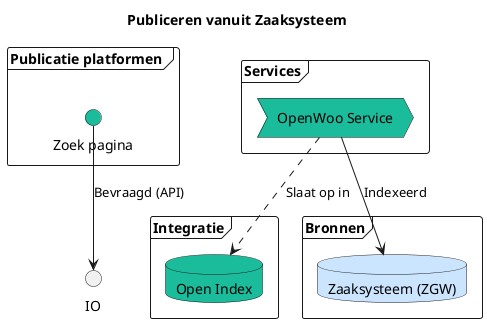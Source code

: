 @startuml
title Publiceren vanuit Zaaksysteem

' Publicatie platformen (Laag 5 UI)
frame "Publicatie platformen " {
    interface "Zoek pagina" as Searchsite #1abc9c
}

' Services(Laag 4)
frame "Services" {
    process "OpenWoo Service"  as OWS #1abc9c
}

' Integratie (Laag 3)
frame "Integratie" {
    database "Open Index"  as OI #1abc9c
}

' Bronnen (Laag 2)
frame "Bronnen" {
    database "Zaaksysteem (ZGW)" as ZRC #cce5ff
}


OWS -down-> ZRC: Indexeerd
OWS ..> OI: Slaat op in

Searchsite -down-> IO : Bevraagd (API)

@enduml
